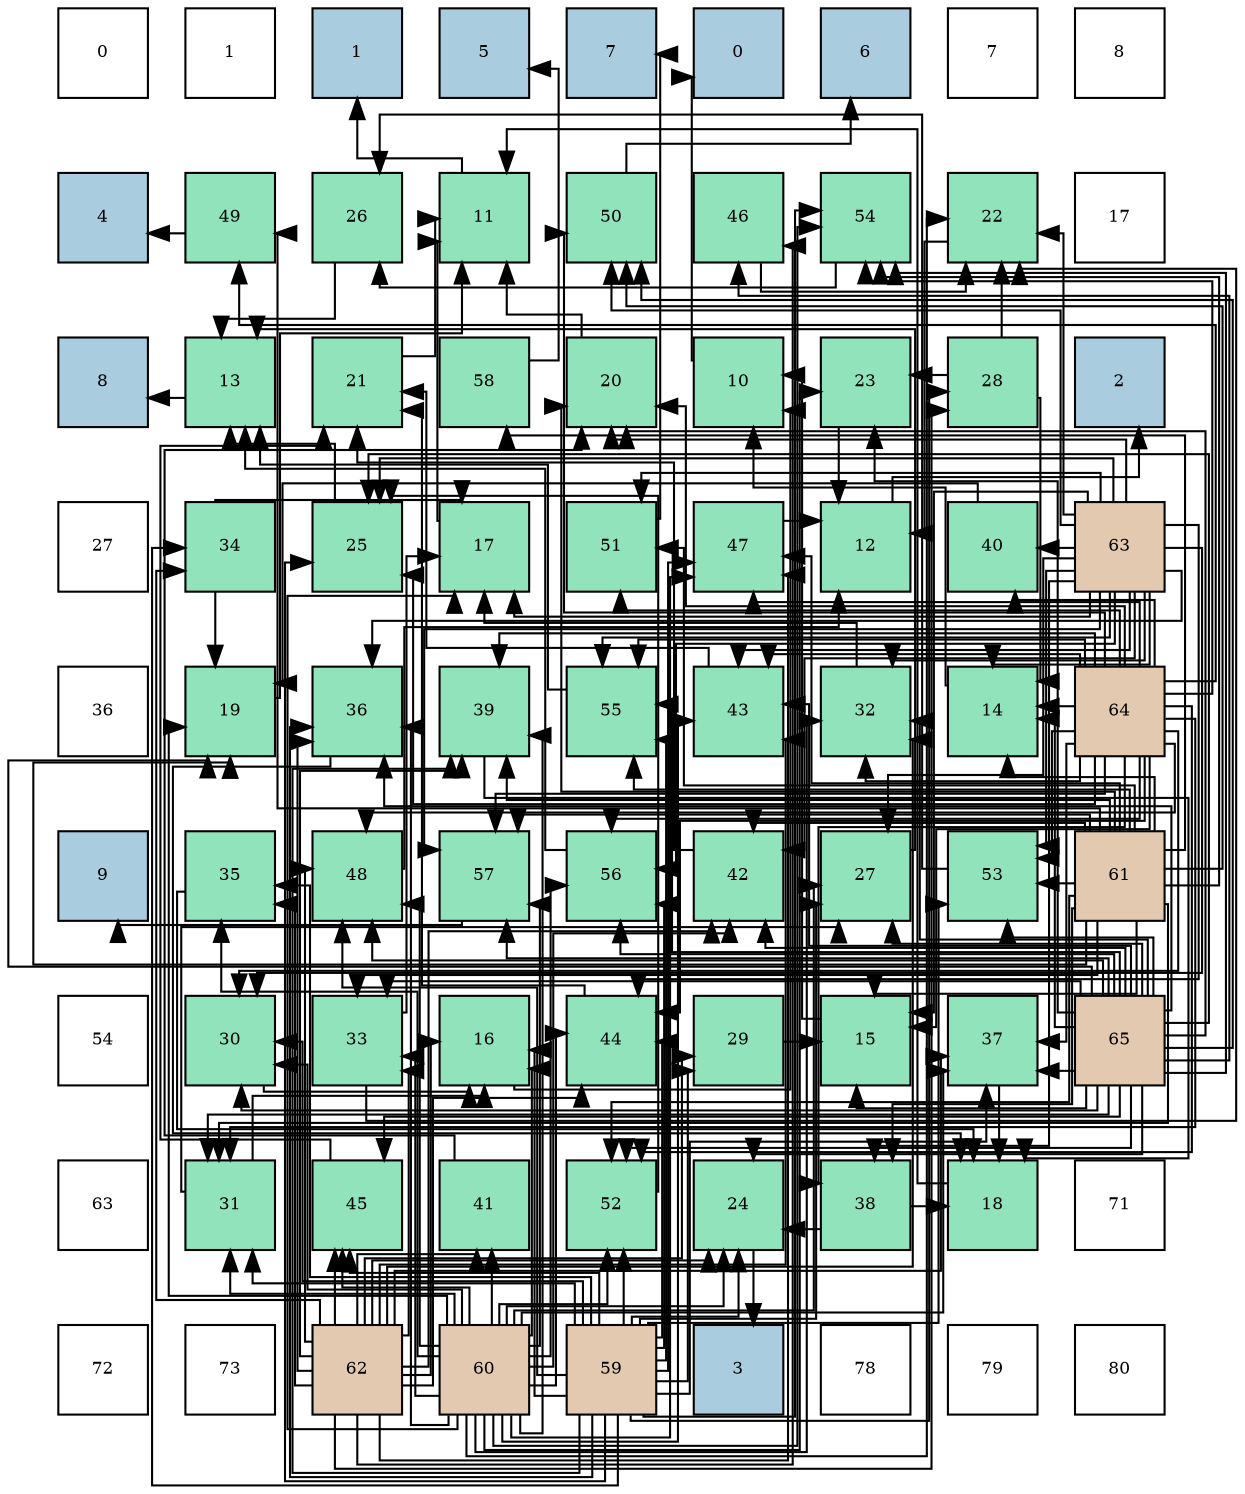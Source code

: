 digraph layout{
 rankdir=TB;
 splines=ortho;
 node [style=filled shape=square fixedsize=true width=0.6];
0[label="0", fontsize=8, fillcolor="#ffffff"];
1[label="1", fontsize=8, fillcolor="#ffffff"];
2[label="1", fontsize=8, fillcolor="#a9ccde"];
3[label="5", fontsize=8, fillcolor="#a9ccde"];
4[label="7", fontsize=8, fillcolor="#a9ccde"];
5[label="0", fontsize=8, fillcolor="#a9ccde"];
6[label="6", fontsize=8, fillcolor="#a9ccde"];
7[label="7", fontsize=8, fillcolor="#ffffff"];
8[label="8", fontsize=8, fillcolor="#ffffff"];
9[label="4", fontsize=8, fillcolor="#a9ccde"];
10[label="49", fontsize=8, fillcolor="#91e3bb"];
11[label="26", fontsize=8, fillcolor="#91e3bb"];
12[label="11", fontsize=8, fillcolor="#91e3bb"];
13[label="50", fontsize=8, fillcolor="#91e3bb"];
14[label="46", fontsize=8, fillcolor="#91e3bb"];
15[label="54", fontsize=8, fillcolor="#91e3bb"];
16[label="22", fontsize=8, fillcolor="#91e3bb"];
17[label="17", fontsize=8, fillcolor="#ffffff"];
18[label="8", fontsize=8, fillcolor="#a9ccde"];
19[label="13", fontsize=8, fillcolor="#91e3bb"];
20[label="21", fontsize=8, fillcolor="#91e3bb"];
21[label="58", fontsize=8, fillcolor="#91e3bb"];
22[label="20", fontsize=8, fillcolor="#91e3bb"];
23[label="10", fontsize=8, fillcolor="#91e3bb"];
24[label="23", fontsize=8, fillcolor="#91e3bb"];
25[label="28", fontsize=8, fillcolor="#91e3bb"];
26[label="2", fontsize=8, fillcolor="#a9ccde"];
27[label="27", fontsize=8, fillcolor="#ffffff"];
28[label="34", fontsize=8, fillcolor="#91e3bb"];
29[label="25", fontsize=8, fillcolor="#91e3bb"];
30[label="17", fontsize=8, fillcolor="#91e3bb"];
31[label="51", fontsize=8, fillcolor="#91e3bb"];
32[label="47", fontsize=8, fillcolor="#91e3bb"];
33[label="12", fontsize=8, fillcolor="#91e3bb"];
34[label="40", fontsize=8, fillcolor="#91e3bb"];
35[label="63", fontsize=8, fillcolor="#e3c9af"];
36[label="36", fontsize=8, fillcolor="#ffffff"];
37[label="19", fontsize=8, fillcolor="#91e3bb"];
38[label="36", fontsize=8, fillcolor="#91e3bb"];
39[label="39", fontsize=8, fillcolor="#91e3bb"];
40[label="55", fontsize=8, fillcolor="#91e3bb"];
41[label="43", fontsize=8, fillcolor="#91e3bb"];
42[label="32", fontsize=8, fillcolor="#91e3bb"];
43[label="14", fontsize=8, fillcolor="#91e3bb"];
44[label="64", fontsize=8, fillcolor="#e3c9af"];
45[label="9", fontsize=8, fillcolor="#a9ccde"];
46[label="35", fontsize=8, fillcolor="#91e3bb"];
47[label="48", fontsize=8, fillcolor="#91e3bb"];
48[label="57", fontsize=8, fillcolor="#91e3bb"];
49[label="56", fontsize=8, fillcolor="#91e3bb"];
50[label="42", fontsize=8, fillcolor="#91e3bb"];
51[label="27", fontsize=8, fillcolor="#91e3bb"];
52[label="53", fontsize=8, fillcolor="#91e3bb"];
53[label="61", fontsize=8, fillcolor="#e3c9af"];
54[label="54", fontsize=8, fillcolor="#ffffff"];
55[label="30", fontsize=8, fillcolor="#91e3bb"];
56[label="33", fontsize=8, fillcolor="#91e3bb"];
57[label="16", fontsize=8, fillcolor="#91e3bb"];
58[label="44", fontsize=8, fillcolor="#91e3bb"];
59[label="29", fontsize=8, fillcolor="#91e3bb"];
60[label="15", fontsize=8, fillcolor="#91e3bb"];
61[label="37", fontsize=8, fillcolor="#91e3bb"];
62[label="65", fontsize=8, fillcolor="#e3c9af"];
63[label="63", fontsize=8, fillcolor="#ffffff"];
64[label="31", fontsize=8, fillcolor="#91e3bb"];
65[label="45", fontsize=8, fillcolor="#91e3bb"];
66[label="41", fontsize=8, fillcolor="#91e3bb"];
67[label="52", fontsize=8, fillcolor="#91e3bb"];
68[label="24", fontsize=8, fillcolor="#91e3bb"];
69[label="38", fontsize=8, fillcolor="#91e3bb"];
70[label="18", fontsize=8, fillcolor="#91e3bb"];
71[label="71", fontsize=8, fillcolor="#ffffff"];
72[label="72", fontsize=8, fillcolor="#ffffff"];
73[label="73", fontsize=8, fillcolor="#ffffff"];
74[label="62", fontsize=8, fillcolor="#e3c9af"];
75[label="60", fontsize=8, fillcolor="#e3c9af"];
76[label="59", fontsize=8, fillcolor="#e3c9af"];
77[label="3", fontsize=8, fillcolor="#a9ccde"];
78[label="78", fontsize=8, fillcolor="#ffffff"];
79[label="79", fontsize=8, fillcolor="#ffffff"];
80[label="80", fontsize=8, fillcolor="#ffffff"];
edge [constraint=false, style=vis];23 -> 5;
12 -> 2;
33 -> 26;
19 -> 18;
43 -> 23;
60 -> 23;
57 -> 23;
30 -> 12;
70 -> 12;
37 -> 12;
22 -> 12;
20 -> 12;
16 -> 33;
24 -> 33;
68 -> 77;
29 -> 19;
11 -> 19;
51 -> 19;
25 -> 43;
25 -> 16;
25 -> 24;
59 -> 60;
55 -> 57;
64 -> 57;
64 -> 51;
42 -> 30;
56 -> 30;
56 -> 16;
28 -> 30;
28 -> 37;
46 -> 70;
38 -> 70;
61 -> 70;
69 -> 70;
69 -> 68;
39 -> 70;
34 -> 37;
66 -> 22;
50 -> 20;
41 -> 20;
58 -> 20;
65 -> 20;
14 -> 16;
32 -> 33;
47 -> 33;
10 -> 9;
13 -> 6;
31 -> 4;
67 -> 29;
52 -> 11;
15 -> 11;
40 -> 19;
49 -> 19;
48 -> 45;
21 -> 3;
76 -> 57;
76 -> 68;
76 -> 29;
76 -> 51;
76 -> 25;
76 -> 59;
76 -> 55;
76 -> 64;
76 -> 28;
76 -> 46;
76 -> 38;
76 -> 61;
76 -> 39;
76 -> 58;
76 -> 65;
76 -> 32;
76 -> 47;
76 -> 67;
76 -> 52;
76 -> 15;
76 -> 40;
76 -> 49;
75 -> 57;
75 -> 30;
75 -> 37;
75 -> 16;
75 -> 24;
75 -> 68;
75 -> 51;
75 -> 55;
75 -> 64;
75 -> 42;
75 -> 56;
75 -> 46;
75 -> 38;
75 -> 61;
75 -> 39;
75 -> 66;
75 -> 50;
75 -> 41;
75 -> 58;
75 -> 65;
75 -> 32;
75 -> 47;
75 -> 67;
75 -> 15;
75 -> 49;
75 -> 48;
53 -> 43;
53 -> 60;
53 -> 37;
53 -> 22;
53 -> 64;
53 -> 56;
53 -> 69;
53 -> 39;
53 -> 50;
53 -> 32;
53 -> 10;
53 -> 13;
53 -> 31;
53 -> 67;
53 -> 52;
53 -> 15;
53 -> 40;
53 -> 48;
53 -> 21;
74 -> 57;
74 -> 68;
74 -> 25;
74 -> 59;
74 -> 42;
74 -> 56;
74 -> 28;
74 -> 46;
74 -> 38;
74 -> 61;
74 -> 39;
74 -> 66;
74 -> 50;
74 -> 41;
74 -> 58;
74 -> 65;
74 -> 14;
74 -> 32;
74 -> 47;
35 -> 43;
35 -> 60;
35 -> 30;
35 -> 22;
35 -> 16;
35 -> 29;
35 -> 51;
35 -> 55;
35 -> 42;
35 -> 38;
35 -> 69;
35 -> 34;
35 -> 50;
35 -> 41;
35 -> 58;
35 -> 13;
35 -> 31;
35 -> 52;
35 -> 40;
35 -> 49;
35 -> 48;
44 -> 43;
44 -> 60;
44 -> 22;
44 -> 29;
44 -> 55;
44 -> 64;
44 -> 42;
44 -> 61;
44 -> 69;
44 -> 39;
44 -> 34;
44 -> 41;
44 -> 58;
44 -> 32;
44 -> 47;
44 -> 10;
44 -> 13;
44 -> 31;
44 -> 67;
44 -> 52;
44 -> 15;
44 -> 40;
44 -> 49;
44 -> 48;
62 -> 43;
62 -> 60;
62 -> 37;
62 -> 22;
62 -> 24;
62 -> 68;
62 -> 29;
62 -> 51;
62 -> 55;
62 -> 64;
62 -> 42;
62 -> 56;
62 -> 38;
62 -> 61;
62 -> 50;
62 -> 41;
62 -> 65;
62 -> 14;
62 -> 47;
62 -> 13;
62 -> 67;
62 -> 52;
62 -> 15;
62 -> 40;
62 -> 49;
62 -> 48;
edge [constraint=true, style=invis];
0 -> 9 -> 18 -> 27 -> 36 -> 45 -> 54 -> 63 -> 72;
1 -> 10 -> 19 -> 28 -> 37 -> 46 -> 55 -> 64 -> 73;
2 -> 11 -> 20 -> 29 -> 38 -> 47 -> 56 -> 65 -> 74;
3 -> 12 -> 21 -> 30 -> 39 -> 48 -> 57 -> 66 -> 75;
4 -> 13 -> 22 -> 31 -> 40 -> 49 -> 58 -> 67 -> 76;
5 -> 14 -> 23 -> 32 -> 41 -> 50 -> 59 -> 68 -> 77;
6 -> 15 -> 24 -> 33 -> 42 -> 51 -> 60 -> 69 -> 78;
7 -> 16 -> 25 -> 34 -> 43 -> 52 -> 61 -> 70 -> 79;
8 -> 17 -> 26 -> 35 -> 44 -> 53 -> 62 -> 71 -> 80;
rank = same {0 -> 1 -> 2 -> 3 -> 4 -> 5 -> 6 -> 7 -> 8};
rank = same {9 -> 10 -> 11 -> 12 -> 13 -> 14 -> 15 -> 16 -> 17};
rank = same {18 -> 19 -> 20 -> 21 -> 22 -> 23 -> 24 -> 25 -> 26};
rank = same {27 -> 28 -> 29 -> 30 -> 31 -> 32 -> 33 -> 34 -> 35};
rank = same {36 -> 37 -> 38 -> 39 -> 40 -> 41 -> 42 -> 43 -> 44};
rank = same {45 -> 46 -> 47 -> 48 -> 49 -> 50 -> 51 -> 52 -> 53};
rank = same {54 -> 55 -> 56 -> 57 -> 58 -> 59 -> 60 -> 61 -> 62};
rank = same {63 -> 64 -> 65 -> 66 -> 67 -> 68 -> 69 -> 70 -> 71};
rank = same {72 -> 73 -> 74 -> 75 -> 76 -> 77 -> 78 -> 79 -> 80};
}